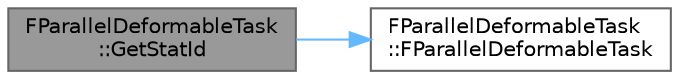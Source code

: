 digraph "FParallelDeformableTask::GetStatId"
{
 // INTERACTIVE_SVG=YES
 // LATEX_PDF_SIZE
  bgcolor="transparent";
  edge [fontname=Helvetica,fontsize=10,labelfontname=Helvetica,labelfontsize=10];
  node [fontname=Helvetica,fontsize=10,shape=box,height=0.2,width=0.4];
  rankdir="LR";
  Node1 [id="Node000001",label="FParallelDeformableTask\l::GetStatId",height=0.2,width=0.4,color="gray40", fillcolor="grey60", style="filled", fontcolor="black",tooltip=" "];
  Node1 -> Node2 [id="edge1_Node000001_Node000002",color="steelblue1",style="solid",tooltip=" "];
  Node2 [id="Node000002",label="FParallelDeformableTask\l::FParallelDeformableTask",height=0.2,width=0.4,color="grey40", fillcolor="white", style="filled",URL="$dd/d9d/classFParallelDeformableTask.html#a570d3c88f5850f7c951e1c2dd79964d0",tooltip=" "];
}
